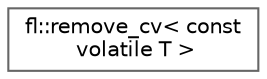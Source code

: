 digraph "Graphical Class Hierarchy"
{
 // INTERACTIVE_SVG=YES
 // LATEX_PDF_SIZE
  bgcolor="transparent";
  edge [fontname=Helvetica,fontsize=10,labelfontname=Helvetica,labelfontsize=10];
  node [fontname=Helvetica,fontsize=10,shape=box,height=0.2,width=0.4];
  rankdir="LR";
  Node0 [id="Node000000",label="fl::remove_cv\< const\l volatile T \>",height=0.2,width=0.4,color="grey40", fillcolor="white", style="filled",URL="$d4/d36/namespacefl.html#dd/d13/structfl_1_1remove__cv_3_01const_01volatile_01_t_01_4",tooltip=" "];
}
